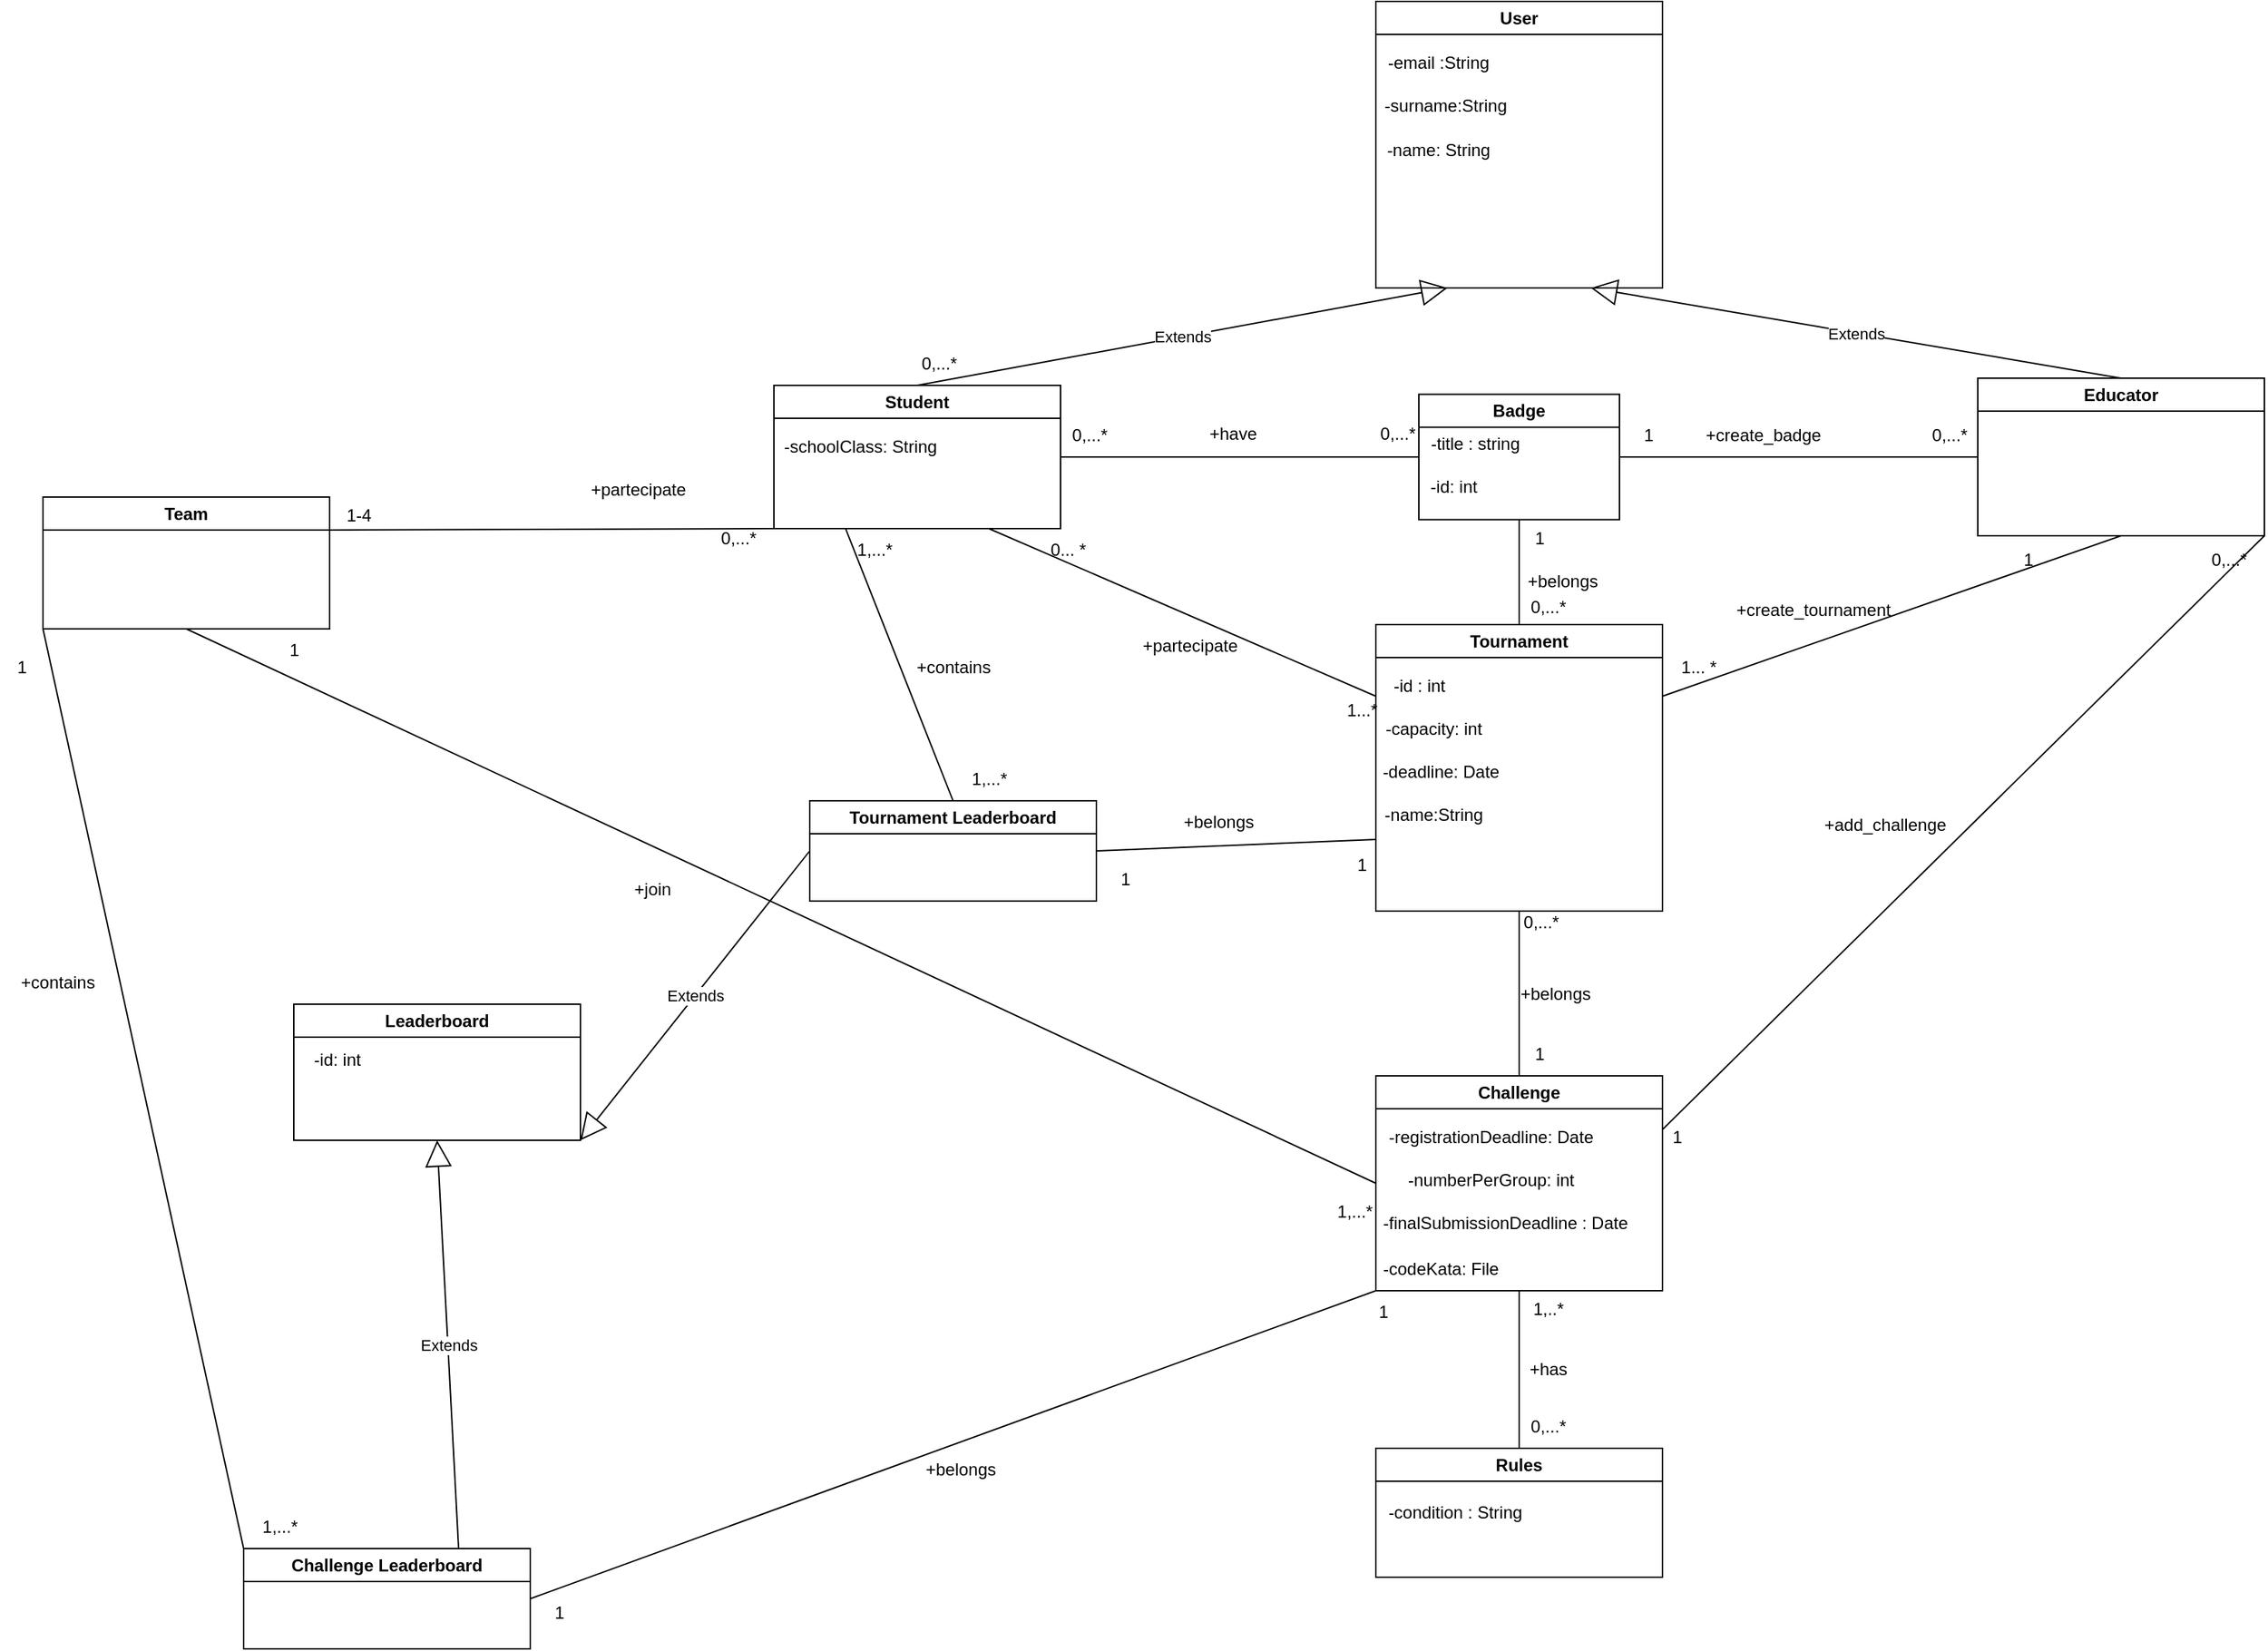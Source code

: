 <mxfile version="21.5.0" type="device">
  <diagram id="C5RBs43oDa-KdzZeNtuy" name="Page-1">
    <mxGraphModel dx="3702" dy="1260" grid="1" gridSize="10" guides="1" tooltips="1" connect="1" arrows="1" fold="1" page="1" pageScale="1" pageWidth="827" pageHeight="1169" math="0" shadow="0">
      <root>
        <mxCell id="WIyWlLk6GJQsqaUBKTNV-0" />
        <mxCell id="WIyWlLk6GJQsqaUBKTNV-1" parent="WIyWlLk6GJQsqaUBKTNV-0" />
        <mxCell id="E8Huc1iyoqKieG4LwPIf-0" value="User" style="swimlane;whiteSpace=wrap;html=1;" vertex="1" parent="WIyWlLk6GJQsqaUBKTNV-1">
          <mxGeometry x="300" y="50" width="200" height="200" as="geometry" />
        </mxCell>
        <mxCell id="E8Huc1iyoqKieG4LwPIf-2" value="-surname:String&amp;nbsp;" style="text;html=1;align=center;verticalAlign=middle;resizable=0;points=[];autosize=1;strokeColor=none;fillColor=none;" vertex="1" parent="E8Huc1iyoqKieG4LwPIf-0">
          <mxGeometry x="-5" y="58" width="110" height="30" as="geometry" />
        </mxCell>
        <mxCell id="E8Huc1iyoqKieG4LwPIf-4" value="-name: String&amp;nbsp;" style="text;html=1;align=center;verticalAlign=middle;resizable=0;points=[];autosize=1;strokeColor=none;fillColor=none;" vertex="1" parent="E8Huc1iyoqKieG4LwPIf-0">
          <mxGeometry x="-5" y="89" width="100" height="30" as="geometry" />
        </mxCell>
        <mxCell id="E8Huc1iyoqKieG4LwPIf-5" value="-email :String&amp;nbsp;" style="text;html=1;align=center;verticalAlign=middle;resizable=0;points=[];autosize=1;strokeColor=none;fillColor=none;" vertex="1" parent="E8Huc1iyoqKieG4LwPIf-0">
          <mxGeometry x="-5" y="28" width="100" height="30" as="geometry" />
        </mxCell>
        <mxCell id="E8Huc1iyoqKieG4LwPIf-7" value="Student" style="swimlane;whiteSpace=wrap;html=1;" vertex="1" parent="WIyWlLk6GJQsqaUBKTNV-1">
          <mxGeometry x="-120" y="318" width="200" height="100" as="geometry" />
        </mxCell>
        <mxCell id="E8Huc1iyoqKieG4LwPIf-10" value="-schoolClass: String" style="text;html=1;align=center;verticalAlign=middle;resizable=0;points=[];autosize=1;strokeColor=none;fillColor=none;" vertex="1" parent="E8Huc1iyoqKieG4LwPIf-7">
          <mxGeometry x="-5" y="28" width="130" height="30" as="geometry" />
        </mxCell>
        <mxCell id="E8Huc1iyoqKieG4LwPIf-8" value="Extends" style="endArrow=block;endSize=16;endFill=0;html=1;rounded=0;exitX=0.5;exitY=0;exitDx=0;exitDy=0;entryX=0.25;entryY=1;entryDx=0;entryDy=0;" edge="1" parent="WIyWlLk6GJQsqaUBKTNV-1" source="E8Huc1iyoqKieG4LwPIf-7" target="E8Huc1iyoqKieG4LwPIf-0">
          <mxGeometry width="160" relative="1" as="geometry">
            <mxPoint x="330" y="260" as="sourcePoint" />
            <mxPoint x="450" y="300" as="targetPoint" />
          </mxGeometry>
        </mxCell>
        <mxCell id="E8Huc1iyoqKieG4LwPIf-13" value="Educator" style="swimlane;whiteSpace=wrap;html=1;" vertex="1" parent="WIyWlLk6GJQsqaUBKTNV-1">
          <mxGeometry x="720" y="313" width="200" height="110" as="geometry" />
        </mxCell>
        <mxCell id="E8Huc1iyoqKieG4LwPIf-16" value="Extends" style="endArrow=block;endSize=16;endFill=0;html=1;rounded=0;exitX=0.5;exitY=0;exitDx=0;exitDy=0;entryX=0.75;entryY=1;entryDx=0;entryDy=0;" edge="1" parent="WIyWlLk6GJQsqaUBKTNV-1" source="E8Huc1iyoqKieG4LwPIf-13" target="E8Huc1iyoqKieG4LwPIf-0">
          <mxGeometry width="160" relative="1" as="geometry">
            <mxPoint x="330" y="260" as="sourcePoint" />
            <mxPoint x="420" y="250" as="targetPoint" />
          </mxGeometry>
        </mxCell>
        <mxCell id="E8Huc1iyoqKieG4LwPIf-17" value="Tournament" style="swimlane;whiteSpace=wrap;html=1;" vertex="1" parent="WIyWlLk6GJQsqaUBKTNV-1">
          <mxGeometry x="300" y="485" width="200" height="200" as="geometry" />
        </mxCell>
        <mxCell id="E8Huc1iyoqKieG4LwPIf-18" value="-id : int" style="text;html=1;align=center;verticalAlign=middle;resizable=0;points=[];autosize=1;strokeColor=none;fillColor=none;" vertex="1" parent="E8Huc1iyoqKieG4LwPIf-17">
          <mxGeometry y="28" width="60" height="30" as="geometry" />
        </mxCell>
        <mxCell id="E8Huc1iyoqKieG4LwPIf-19" value="-capacity: int" style="text;html=1;align=center;verticalAlign=middle;resizable=0;points=[];autosize=1;strokeColor=none;fillColor=none;" vertex="1" parent="E8Huc1iyoqKieG4LwPIf-17">
          <mxGeometry x="-5" y="58" width="90" height="30" as="geometry" />
        </mxCell>
        <mxCell id="E8Huc1iyoqKieG4LwPIf-20" value="-deadline: Date" style="text;html=1;align=center;verticalAlign=middle;resizable=0;points=[];autosize=1;strokeColor=none;fillColor=none;" vertex="1" parent="E8Huc1iyoqKieG4LwPIf-17">
          <mxGeometry x="-5" y="88" width="100" height="30" as="geometry" />
        </mxCell>
        <mxCell id="E8Huc1iyoqKieG4LwPIf-78" value="-name:String" style="text;html=1;align=center;verticalAlign=middle;resizable=0;points=[];autosize=1;strokeColor=none;fillColor=none;" vertex="1" parent="E8Huc1iyoqKieG4LwPIf-17">
          <mxGeometry x="-5" y="118" width="90" height="30" as="geometry" />
        </mxCell>
        <mxCell id="E8Huc1iyoqKieG4LwPIf-22" value="" style="endArrow=none;html=1;rounded=0;entryX=0.75;entryY=1;entryDx=0;entryDy=0;exitX=0;exitY=0.25;exitDx=0;exitDy=0;" edge="1" parent="WIyWlLk6GJQsqaUBKTNV-1" source="E8Huc1iyoqKieG4LwPIf-17" target="E8Huc1iyoqKieG4LwPIf-7">
          <mxGeometry width="50" height="50" relative="1" as="geometry">
            <mxPoint x="260" y="550" as="sourcePoint" />
            <mxPoint x="440" y="530" as="targetPoint" />
          </mxGeometry>
        </mxCell>
        <mxCell id="E8Huc1iyoqKieG4LwPIf-23" value="0... *" style="text;html=1;align=center;verticalAlign=middle;resizable=0;points=[];autosize=1;strokeColor=none;fillColor=none;" vertex="1" parent="WIyWlLk6GJQsqaUBKTNV-1">
          <mxGeometry x="60" y="418" width="50" height="30" as="geometry" />
        </mxCell>
        <mxCell id="E8Huc1iyoqKieG4LwPIf-24" value="1...*" style="text;html=1;align=center;verticalAlign=middle;resizable=0;points=[];autosize=1;strokeColor=none;fillColor=none;" vertex="1" parent="WIyWlLk6GJQsqaUBKTNV-1">
          <mxGeometry x="270" y="530" width="40" height="30" as="geometry" />
        </mxCell>
        <mxCell id="E8Huc1iyoqKieG4LwPIf-25" value="+partecipate" style="text;html=1;align=center;verticalAlign=middle;resizable=0;points=[];autosize=1;strokeColor=none;fillColor=none;" vertex="1" parent="WIyWlLk6GJQsqaUBKTNV-1">
          <mxGeometry x="125" y="485" width="90" height="30" as="geometry" />
        </mxCell>
        <mxCell id="E8Huc1iyoqKieG4LwPIf-26" value="" style="endArrow=none;html=1;rounded=0;entryX=0.5;entryY=1;entryDx=0;entryDy=0;exitX=1;exitY=0.25;exitDx=0;exitDy=0;" edge="1" parent="WIyWlLk6GJQsqaUBKTNV-1" source="E8Huc1iyoqKieG4LwPIf-17" target="E8Huc1iyoqKieG4LwPIf-13">
          <mxGeometry width="50" height="50" relative="1" as="geometry">
            <mxPoint x="580" y="520" as="sourcePoint" />
            <mxPoint x="630" y="470" as="targetPoint" />
          </mxGeometry>
        </mxCell>
        <mxCell id="E8Huc1iyoqKieG4LwPIf-27" value="1" style="text;html=1;align=center;verticalAlign=middle;resizable=0;points=[];autosize=1;strokeColor=none;fillColor=none;" vertex="1" parent="WIyWlLk6GJQsqaUBKTNV-1">
          <mxGeometry x="740" y="425" width="30" height="30" as="geometry" />
        </mxCell>
        <mxCell id="E8Huc1iyoqKieG4LwPIf-28" value="1... *" style="text;html=1;align=center;verticalAlign=middle;resizable=0;points=[];autosize=1;strokeColor=none;fillColor=none;" vertex="1" parent="WIyWlLk6GJQsqaUBKTNV-1">
          <mxGeometry x="500" y="500" width="50" height="30" as="geometry" />
        </mxCell>
        <mxCell id="E8Huc1iyoqKieG4LwPIf-29" value="+create_tournament" style="text;html=1;align=center;verticalAlign=middle;resizable=0;points=[];autosize=1;strokeColor=none;fillColor=none;" vertex="1" parent="WIyWlLk6GJQsqaUBKTNV-1">
          <mxGeometry x="540" y="460" width="130" height="30" as="geometry" />
        </mxCell>
        <mxCell id="E8Huc1iyoqKieG4LwPIf-32" value="Challenge" style="swimlane;whiteSpace=wrap;html=1;" vertex="1" parent="WIyWlLk6GJQsqaUBKTNV-1">
          <mxGeometry x="300" y="800" width="200" height="150" as="geometry" />
        </mxCell>
        <mxCell id="E8Huc1iyoqKieG4LwPIf-37" value="-registrationDeadline: Date" style="text;html=1;align=center;verticalAlign=middle;resizable=0;points=[];autosize=1;strokeColor=none;fillColor=none;" vertex="1" parent="E8Huc1iyoqKieG4LwPIf-32">
          <mxGeometry x="-5" y="28" width="170" height="30" as="geometry" />
        </mxCell>
        <mxCell id="E8Huc1iyoqKieG4LwPIf-38" value="-numberPerGroup: int" style="text;html=1;align=center;verticalAlign=middle;resizable=0;points=[];autosize=1;strokeColor=none;fillColor=none;" vertex="1" parent="E8Huc1iyoqKieG4LwPIf-32">
          <mxGeometry x="10" y="58" width="140" height="30" as="geometry" />
        </mxCell>
        <mxCell id="E8Huc1iyoqKieG4LwPIf-39" value="-finalSubmissionDeadline : Date" style="text;html=1;align=center;verticalAlign=middle;resizable=0;points=[];autosize=1;strokeColor=none;fillColor=none;" vertex="1" parent="E8Huc1iyoqKieG4LwPIf-32">
          <mxGeometry x="-5" y="88" width="190" height="30" as="geometry" />
        </mxCell>
        <mxCell id="E8Huc1iyoqKieG4LwPIf-40" value="-codeKata: File" style="text;html=1;align=center;verticalAlign=middle;resizable=0;points=[];autosize=1;strokeColor=none;fillColor=none;" vertex="1" parent="E8Huc1iyoqKieG4LwPIf-32">
          <mxGeometry x="-5" y="120" width="100" height="30" as="geometry" />
        </mxCell>
        <mxCell id="E8Huc1iyoqKieG4LwPIf-33" value="" style="endArrow=none;html=1;rounded=0;entryX=0.5;entryY=1;entryDx=0;entryDy=0;exitX=0.5;exitY=0;exitDx=0;exitDy=0;" edge="1" parent="WIyWlLk6GJQsqaUBKTNV-1" source="E8Huc1iyoqKieG4LwPIf-32" target="E8Huc1iyoqKieG4LwPIf-17">
          <mxGeometry width="50" height="50" relative="1" as="geometry">
            <mxPoint x="340" y="760" as="sourcePoint" />
            <mxPoint x="390" y="710" as="targetPoint" />
          </mxGeometry>
        </mxCell>
        <mxCell id="E8Huc1iyoqKieG4LwPIf-34" value="+belongs" style="text;html=1;align=center;verticalAlign=middle;resizable=0;points=[];autosize=1;strokeColor=none;fillColor=none;" vertex="1" parent="WIyWlLk6GJQsqaUBKTNV-1">
          <mxGeometry x="390" y="728" width="70" height="30" as="geometry" />
        </mxCell>
        <mxCell id="E8Huc1iyoqKieG4LwPIf-35" value="0,...*" style="text;html=1;align=center;verticalAlign=middle;resizable=0;points=[];autosize=1;strokeColor=none;fillColor=none;" vertex="1" parent="WIyWlLk6GJQsqaUBKTNV-1">
          <mxGeometry x="390" y="678" width="50" height="30" as="geometry" />
        </mxCell>
        <mxCell id="E8Huc1iyoqKieG4LwPIf-36" value="1" style="text;html=1;align=center;verticalAlign=middle;resizable=0;points=[];autosize=1;strokeColor=none;fillColor=none;" vertex="1" parent="WIyWlLk6GJQsqaUBKTNV-1">
          <mxGeometry x="399" y="770" width="30" height="30" as="geometry" />
        </mxCell>
        <mxCell id="E8Huc1iyoqKieG4LwPIf-41" value="Rules" style="swimlane;whiteSpace=wrap;html=1;" vertex="1" parent="WIyWlLk6GJQsqaUBKTNV-1">
          <mxGeometry x="300" y="1060" width="200" height="90" as="geometry" />
        </mxCell>
        <mxCell id="E8Huc1iyoqKieG4LwPIf-43" value="-condition : String" style="text;html=1;align=center;verticalAlign=middle;resizable=0;points=[];autosize=1;strokeColor=none;fillColor=none;" vertex="1" parent="E8Huc1iyoqKieG4LwPIf-41">
          <mxGeometry x="-5" y="30" width="120" height="30" as="geometry" />
        </mxCell>
        <mxCell id="E8Huc1iyoqKieG4LwPIf-42" value="" style="endArrow=none;html=1;rounded=0;entryX=0.5;entryY=1;entryDx=0;entryDy=0;exitX=0.5;exitY=0;exitDx=0;exitDy=0;" edge="1" parent="WIyWlLk6GJQsqaUBKTNV-1" source="E8Huc1iyoqKieG4LwPIf-41" target="E8Huc1iyoqKieG4LwPIf-32">
          <mxGeometry width="50" height="50" relative="1" as="geometry">
            <mxPoint x="330" y="1030" as="sourcePoint" />
            <mxPoint x="380" y="980" as="targetPoint" />
          </mxGeometry>
        </mxCell>
        <mxCell id="E8Huc1iyoqKieG4LwPIf-45" value="1,..*" style="text;html=1;align=center;verticalAlign=middle;resizable=0;points=[];autosize=1;strokeColor=none;fillColor=none;" vertex="1" parent="WIyWlLk6GJQsqaUBKTNV-1">
          <mxGeometry x="400" y="948" width="40" height="30" as="geometry" />
        </mxCell>
        <mxCell id="E8Huc1iyoqKieG4LwPIf-46" value="0,...*" style="text;html=1;align=center;verticalAlign=middle;resizable=0;points=[];autosize=1;strokeColor=none;fillColor=none;" vertex="1" parent="WIyWlLk6GJQsqaUBKTNV-1">
          <mxGeometry x="395" y="1030" width="50" height="30" as="geometry" />
        </mxCell>
        <mxCell id="E8Huc1iyoqKieG4LwPIf-47" value="+has" style="text;html=1;align=center;verticalAlign=middle;resizable=0;points=[];autosize=1;strokeColor=none;fillColor=none;" vertex="1" parent="WIyWlLk6GJQsqaUBKTNV-1">
          <mxGeometry x="395" y="990" width="50" height="30" as="geometry" />
        </mxCell>
        <mxCell id="E8Huc1iyoqKieG4LwPIf-49" value="Team" style="swimlane;whiteSpace=wrap;html=1;" vertex="1" parent="WIyWlLk6GJQsqaUBKTNV-1">
          <mxGeometry x="-630" y="396" width="200" height="92" as="geometry" />
        </mxCell>
        <mxCell id="E8Huc1iyoqKieG4LwPIf-50" value="" style="endArrow=none;html=1;rounded=0;entryX=0;entryY=1;entryDx=0;entryDy=0;exitX=1;exitY=0.25;exitDx=0;exitDy=0;" edge="1" parent="WIyWlLk6GJQsqaUBKTNV-1" source="E8Huc1iyoqKieG4LwPIf-49" target="E8Huc1iyoqKieG4LwPIf-7">
          <mxGeometry width="50" height="50" relative="1" as="geometry">
            <mxPoint x="60" y="440" as="sourcePoint" />
            <mxPoint x="110" y="390" as="targetPoint" />
          </mxGeometry>
        </mxCell>
        <mxCell id="E8Huc1iyoqKieG4LwPIf-51" value="0,...*" style="text;html=1;align=center;verticalAlign=middle;resizable=0;points=[];autosize=1;strokeColor=none;fillColor=none;" vertex="1" parent="WIyWlLk6GJQsqaUBKTNV-1">
          <mxGeometry x="-30" y="288" width="50" height="30" as="geometry" />
        </mxCell>
        <mxCell id="E8Huc1iyoqKieG4LwPIf-53" value="+join" style="text;html=1;align=center;verticalAlign=middle;resizable=0;points=[];autosize=1;strokeColor=none;fillColor=none;" vertex="1" parent="WIyWlLk6GJQsqaUBKTNV-1">
          <mxGeometry x="-230" y="655" width="50" height="30" as="geometry" />
        </mxCell>
        <mxCell id="E8Huc1iyoqKieG4LwPIf-55" value="1" style="text;html=1;align=center;verticalAlign=middle;resizable=0;points=[];autosize=1;strokeColor=none;fillColor=none;" vertex="1" parent="WIyWlLk6GJQsqaUBKTNV-1">
          <mxGeometry x="-470" y="488" width="30" height="30" as="geometry" />
        </mxCell>
        <mxCell id="E8Huc1iyoqKieG4LwPIf-56" value="1,...*" style="text;html=1;align=center;verticalAlign=middle;resizable=0;points=[];autosize=1;strokeColor=none;fillColor=none;" vertex="1" parent="WIyWlLk6GJQsqaUBKTNV-1">
          <mxGeometry x="260" y="880" width="50" height="30" as="geometry" />
        </mxCell>
        <mxCell id="E8Huc1iyoqKieG4LwPIf-57" value="+partecipate" style="text;html=1;align=center;verticalAlign=middle;resizable=0;points=[];autosize=1;strokeColor=none;fillColor=none;" vertex="1" parent="WIyWlLk6GJQsqaUBKTNV-1">
          <mxGeometry x="-260" y="376" width="90" height="30" as="geometry" />
        </mxCell>
        <mxCell id="E8Huc1iyoqKieG4LwPIf-58" value="" style="endArrow=none;html=1;rounded=0;exitX=1;exitY=0.25;exitDx=0;exitDy=0;entryX=1;entryY=1;entryDx=0;entryDy=0;" edge="1" parent="WIyWlLk6GJQsqaUBKTNV-1" source="E8Huc1iyoqKieG4LwPIf-32" target="E8Huc1iyoqKieG4LwPIf-13">
          <mxGeometry width="50" height="50" relative="1" as="geometry">
            <mxPoint x="660" y="800" as="sourcePoint" />
            <mxPoint x="710" y="750" as="targetPoint" />
          </mxGeometry>
        </mxCell>
        <mxCell id="E8Huc1iyoqKieG4LwPIf-59" value="1" style="text;html=1;align=center;verticalAlign=middle;resizable=0;points=[];autosize=1;strokeColor=none;fillColor=none;" vertex="1" parent="WIyWlLk6GJQsqaUBKTNV-1">
          <mxGeometry x="495" y="828" width="30" height="30" as="geometry" />
        </mxCell>
        <mxCell id="E8Huc1iyoqKieG4LwPIf-60" value="0,...*" style="text;html=1;align=center;verticalAlign=middle;resizable=0;points=[];autosize=1;strokeColor=none;fillColor=none;" vertex="1" parent="WIyWlLk6GJQsqaUBKTNV-1">
          <mxGeometry x="870" y="425" width="50" height="30" as="geometry" />
        </mxCell>
        <mxCell id="E8Huc1iyoqKieG4LwPIf-61" value="+add_challenge" style="text;html=1;align=center;verticalAlign=middle;resizable=0;points=[];autosize=1;strokeColor=none;fillColor=none;" vertex="1" parent="WIyWlLk6GJQsqaUBKTNV-1">
          <mxGeometry x="600" y="610" width="110" height="30" as="geometry" />
        </mxCell>
        <mxCell id="E8Huc1iyoqKieG4LwPIf-62" value="Badge" style="swimlane;whiteSpace=wrap;html=1;" vertex="1" parent="WIyWlLk6GJQsqaUBKTNV-1">
          <mxGeometry x="330" y="324.25" width="140" height="87.5" as="geometry" />
        </mxCell>
        <mxCell id="E8Huc1iyoqKieG4LwPIf-63" value="-title : string" style="text;html=1;align=center;verticalAlign=middle;resizable=0;points=[];autosize=1;strokeColor=none;fillColor=none;" vertex="1" parent="E8Huc1iyoqKieG4LwPIf-62">
          <mxGeometry x="-6" y="20" width="90" height="30" as="geometry" />
        </mxCell>
        <mxCell id="E8Huc1iyoqKieG4LwPIf-64" value="-id: int" style="text;html=1;align=center;verticalAlign=middle;resizable=0;points=[];autosize=1;strokeColor=none;fillColor=none;" vertex="1" parent="E8Huc1iyoqKieG4LwPIf-62">
          <mxGeometry x="-6" y="50" width="60" height="30" as="geometry" />
        </mxCell>
        <mxCell id="E8Huc1iyoqKieG4LwPIf-66" value="" style="endArrow=none;html=1;rounded=0;entryX=0;entryY=0.5;entryDx=0;entryDy=0;exitX=1;exitY=0.5;exitDx=0;exitDy=0;" edge="1" parent="WIyWlLk6GJQsqaUBKTNV-1" source="E8Huc1iyoqKieG4LwPIf-7" target="E8Huc1iyoqKieG4LwPIf-62">
          <mxGeometry width="50" height="50" relative="1" as="geometry">
            <mxPoint x="160" y="390" as="sourcePoint" />
            <mxPoint x="270" y="360" as="targetPoint" />
          </mxGeometry>
        </mxCell>
        <mxCell id="E8Huc1iyoqKieG4LwPIf-67" value="" style="endArrow=none;html=1;rounded=0;entryX=0;entryY=0.5;entryDx=0;entryDy=0;exitX=1;exitY=0.5;exitDx=0;exitDy=0;" edge="1" parent="WIyWlLk6GJQsqaUBKTNV-1" source="E8Huc1iyoqKieG4LwPIf-62" target="E8Huc1iyoqKieG4LwPIf-13">
          <mxGeometry width="50" height="50" relative="1" as="geometry">
            <mxPoint x="540" y="410" as="sourcePoint" />
            <mxPoint x="590" y="360" as="targetPoint" />
          </mxGeometry>
        </mxCell>
        <mxCell id="E8Huc1iyoqKieG4LwPIf-68" value="" style="endArrow=none;html=1;rounded=0;entryX=0.5;entryY=1;entryDx=0;entryDy=0;exitX=0.5;exitY=0;exitDx=0;exitDy=0;" edge="1" parent="WIyWlLk6GJQsqaUBKTNV-1" source="E8Huc1iyoqKieG4LwPIf-17" target="E8Huc1iyoqKieG4LwPIf-62">
          <mxGeometry width="50" height="50" relative="1" as="geometry">
            <mxPoint x="220" y="470" as="sourcePoint" />
            <mxPoint x="270" y="420" as="targetPoint" />
          </mxGeometry>
        </mxCell>
        <mxCell id="E8Huc1iyoqKieG4LwPIf-69" value="0,...*" style="text;html=1;align=center;verticalAlign=middle;resizable=0;points=[];autosize=1;strokeColor=none;fillColor=none;" vertex="1" parent="WIyWlLk6GJQsqaUBKTNV-1">
          <mxGeometry x="75" y="338" width="50" height="30" as="geometry" />
        </mxCell>
        <mxCell id="E8Huc1iyoqKieG4LwPIf-70" value="0,...*" style="text;html=1;align=center;verticalAlign=middle;resizable=0;points=[];autosize=1;strokeColor=none;fillColor=none;" vertex="1" parent="WIyWlLk6GJQsqaUBKTNV-1">
          <mxGeometry x="290" y="337" width="50" height="30" as="geometry" />
        </mxCell>
        <mxCell id="E8Huc1iyoqKieG4LwPIf-71" value="+have" style="text;html=1;align=center;verticalAlign=middle;resizable=0;points=[];autosize=1;strokeColor=none;fillColor=none;" vertex="1" parent="WIyWlLk6GJQsqaUBKTNV-1">
          <mxGeometry x="170" y="337" width="60" height="30" as="geometry" />
        </mxCell>
        <mxCell id="E8Huc1iyoqKieG4LwPIf-72" value="1" style="text;html=1;align=center;verticalAlign=middle;resizable=0;points=[];autosize=1;strokeColor=none;fillColor=none;" vertex="1" parent="WIyWlLk6GJQsqaUBKTNV-1">
          <mxGeometry x="475" y="338" width="30" height="30" as="geometry" />
        </mxCell>
        <mxCell id="E8Huc1iyoqKieG4LwPIf-73" value="0,...*" style="text;html=1;align=center;verticalAlign=middle;resizable=0;points=[];autosize=1;strokeColor=none;fillColor=none;" vertex="1" parent="WIyWlLk6GJQsqaUBKTNV-1">
          <mxGeometry x="675" y="338" width="50" height="30" as="geometry" />
        </mxCell>
        <mxCell id="E8Huc1iyoqKieG4LwPIf-74" value="+create_badge" style="text;html=1;align=center;verticalAlign=middle;resizable=0;points=[];autosize=1;strokeColor=none;fillColor=none;" vertex="1" parent="WIyWlLk6GJQsqaUBKTNV-1">
          <mxGeometry x="520" y="338" width="100" height="30" as="geometry" />
        </mxCell>
        <mxCell id="E8Huc1iyoqKieG4LwPIf-75" value="1" style="text;html=1;align=center;verticalAlign=middle;resizable=0;points=[];autosize=1;strokeColor=none;fillColor=none;" vertex="1" parent="WIyWlLk6GJQsqaUBKTNV-1">
          <mxGeometry x="399" y="410" width="30" height="30" as="geometry" />
        </mxCell>
        <mxCell id="E8Huc1iyoqKieG4LwPIf-76" value="0,...*" style="text;html=1;align=center;verticalAlign=middle;resizable=0;points=[];autosize=1;strokeColor=none;fillColor=none;" vertex="1" parent="WIyWlLk6GJQsqaUBKTNV-1">
          <mxGeometry x="395" y="458" width="50" height="30" as="geometry" />
        </mxCell>
        <mxCell id="E8Huc1iyoqKieG4LwPIf-77" value="+belongs" style="text;html=1;align=center;verticalAlign=middle;resizable=0;points=[];autosize=1;strokeColor=none;fillColor=none;" vertex="1" parent="WIyWlLk6GJQsqaUBKTNV-1">
          <mxGeometry x="395" y="440" width="70" height="30" as="geometry" />
        </mxCell>
        <mxCell id="E8Huc1iyoqKieG4LwPIf-79" value="Leaderboard" style="swimlane;whiteSpace=wrap;html=1;" vertex="1" parent="WIyWlLk6GJQsqaUBKTNV-1">
          <mxGeometry x="-455" y="750" width="200" height="95" as="geometry" />
        </mxCell>
        <mxCell id="E8Huc1iyoqKieG4LwPIf-81" value="-id: int" style="text;html=1;align=center;verticalAlign=middle;resizable=0;points=[];autosize=1;strokeColor=none;fillColor=none;" vertex="1" parent="E8Huc1iyoqKieG4LwPIf-79">
          <mxGeometry y="24" width="60" height="30" as="geometry" />
        </mxCell>
        <mxCell id="E8Huc1iyoqKieG4LwPIf-85" value="0,...*" style="text;html=1;align=center;verticalAlign=middle;resizable=0;points=[];autosize=1;strokeColor=none;fillColor=none;" vertex="1" parent="WIyWlLk6GJQsqaUBKTNV-1">
          <mxGeometry x="-170" y="410" width="50" height="30" as="geometry" />
        </mxCell>
        <mxCell id="E8Huc1iyoqKieG4LwPIf-86" value="Challenge Leaderboard" style="swimlane;whiteSpace=wrap;html=1;" vertex="1" parent="WIyWlLk6GJQsqaUBKTNV-1">
          <mxGeometry x="-490" y="1130" width="200" height="70" as="geometry" />
        </mxCell>
        <mxCell id="E8Huc1iyoqKieG4LwPIf-87" value="Tournament Leaderboard" style="swimlane;whiteSpace=wrap;html=1;" vertex="1" parent="WIyWlLk6GJQsqaUBKTNV-1">
          <mxGeometry x="-95" y="608" width="200" height="70" as="geometry" />
        </mxCell>
        <mxCell id="E8Huc1iyoqKieG4LwPIf-88" value="Extends" style="endArrow=block;endSize=16;endFill=0;html=1;rounded=0;entryX=0.5;entryY=1;entryDx=0;entryDy=0;exitX=0.75;exitY=0;exitDx=0;exitDy=0;" edge="1" parent="WIyWlLk6GJQsqaUBKTNV-1" source="E8Huc1iyoqKieG4LwPIf-86" target="E8Huc1iyoqKieG4LwPIf-79">
          <mxGeometry width="160" relative="1" as="geometry">
            <mxPoint x="-230" y="1090" as="sourcePoint" />
            <mxPoint x="-140" y="800" as="targetPoint" />
          </mxGeometry>
        </mxCell>
        <mxCell id="E8Huc1iyoqKieG4LwPIf-89" value="Extends" style="endArrow=block;endSize=16;endFill=0;html=1;rounded=0;entryX=1;entryY=1;entryDx=0;entryDy=0;exitX=0;exitY=0.5;exitDx=0;exitDy=0;" edge="1" parent="WIyWlLk6GJQsqaUBKTNV-1" source="E8Huc1iyoqKieG4LwPIf-87" target="E8Huc1iyoqKieG4LwPIf-79">
          <mxGeometry width="160" relative="1" as="geometry">
            <mxPoint x="-590" y="982" as="sourcePoint" />
            <mxPoint x="-600" y="573" as="targetPoint" />
          </mxGeometry>
        </mxCell>
        <mxCell id="E8Huc1iyoqKieG4LwPIf-91" value="" style="endArrow=none;html=1;rounded=0;entryX=0;entryY=1;entryDx=0;entryDy=0;exitX=0;exitY=0;exitDx=0;exitDy=0;" edge="1" parent="WIyWlLk6GJQsqaUBKTNV-1" source="E8Huc1iyoqKieG4LwPIf-86" target="E8Huc1iyoqKieG4LwPIf-49">
          <mxGeometry width="50" height="50" relative="1" as="geometry">
            <mxPoint x="-450" y="910" as="sourcePoint" />
            <mxPoint x="-400" y="860" as="targetPoint" />
          </mxGeometry>
        </mxCell>
        <mxCell id="E8Huc1iyoqKieG4LwPIf-92" value="1" style="text;html=1;align=center;verticalAlign=middle;resizable=0;points=[];autosize=1;strokeColor=none;fillColor=none;" vertex="1" parent="WIyWlLk6GJQsqaUBKTNV-1">
          <mxGeometry x="-660" y="500" width="30" height="30" as="geometry" />
        </mxCell>
        <mxCell id="E8Huc1iyoqKieG4LwPIf-93" value="1,...*" style="text;html=1;align=center;verticalAlign=middle;resizable=0;points=[];autosize=1;strokeColor=none;fillColor=none;" vertex="1" parent="WIyWlLk6GJQsqaUBKTNV-1">
          <mxGeometry x="-490" y="1100" width="50" height="30" as="geometry" />
        </mxCell>
        <mxCell id="E8Huc1iyoqKieG4LwPIf-94" value="" style="endArrow=none;html=1;rounded=0;entryX=0;entryY=1;entryDx=0;entryDy=0;exitX=1;exitY=0.5;exitDx=0;exitDy=0;" edge="1" parent="WIyWlLk6GJQsqaUBKTNV-1" source="E8Huc1iyoqKieG4LwPIf-86" target="E8Huc1iyoqKieG4LwPIf-32">
          <mxGeometry width="50" height="50" relative="1" as="geometry">
            <mxPoint x="30" y="1130" as="sourcePoint" />
            <mxPoint x="250" y="940" as="targetPoint" />
          </mxGeometry>
        </mxCell>
        <mxCell id="E8Huc1iyoqKieG4LwPIf-95" value="1" style="text;html=1;align=center;verticalAlign=middle;resizable=0;points=[];autosize=1;strokeColor=none;fillColor=none;" vertex="1" parent="WIyWlLk6GJQsqaUBKTNV-1">
          <mxGeometry x="-285" y="1160" width="30" height="30" as="geometry" />
        </mxCell>
        <mxCell id="E8Huc1iyoqKieG4LwPIf-96" value="1" style="text;html=1;align=center;verticalAlign=middle;resizable=0;points=[];autosize=1;strokeColor=none;fillColor=none;" vertex="1" parent="WIyWlLk6GJQsqaUBKTNV-1">
          <mxGeometry x="290" y="950" width="30" height="30" as="geometry" />
        </mxCell>
        <mxCell id="E8Huc1iyoqKieG4LwPIf-97" value="+belongs" style="text;html=1;align=center;verticalAlign=middle;resizable=0;points=[];autosize=1;strokeColor=none;fillColor=none;" vertex="1" parent="WIyWlLk6GJQsqaUBKTNV-1">
          <mxGeometry x="-25" y="1060" width="70" height="30" as="geometry" />
        </mxCell>
        <mxCell id="E8Huc1iyoqKieG4LwPIf-98" value="+contains" style="text;html=1;align=center;verticalAlign=middle;resizable=0;points=[];autosize=1;strokeColor=none;fillColor=none;" vertex="1" parent="WIyWlLk6GJQsqaUBKTNV-1">
          <mxGeometry x="-660" y="720" width="80" height="30" as="geometry" />
        </mxCell>
        <mxCell id="E8Huc1iyoqKieG4LwPIf-99" value="" style="endArrow=none;html=1;rounded=0;entryX=0.25;entryY=1;entryDx=0;entryDy=0;exitX=0.5;exitY=0;exitDx=0;exitDy=0;" edge="1" parent="WIyWlLk6GJQsqaUBKTNV-1" source="E8Huc1iyoqKieG4LwPIf-87" target="E8Huc1iyoqKieG4LwPIf-7">
          <mxGeometry width="50" height="50" relative="1" as="geometry">
            <mxPoint x="-40" y="810" as="sourcePoint" />
            <mxPoint x="-60" y="510" as="targetPoint" />
          </mxGeometry>
        </mxCell>
        <mxCell id="E8Huc1iyoqKieG4LwPIf-100" value="" style="endArrow=none;html=1;rounded=0;entryX=0;entryY=0.75;entryDx=0;entryDy=0;exitX=1;exitY=0.5;exitDx=0;exitDy=0;" edge="1" parent="WIyWlLk6GJQsqaUBKTNV-1" source="E8Huc1iyoqKieG4LwPIf-87" target="E8Huc1iyoqKieG4LwPIf-17">
          <mxGeometry width="50" height="50" relative="1" as="geometry">
            <mxPoint x="160" y="680" as="sourcePoint" />
            <mxPoint x="210" y="630" as="targetPoint" />
          </mxGeometry>
        </mxCell>
        <mxCell id="E8Huc1iyoqKieG4LwPIf-101" value="1,...*" style="text;html=1;align=center;verticalAlign=middle;resizable=0;points=[];autosize=1;strokeColor=none;fillColor=none;" vertex="1" parent="WIyWlLk6GJQsqaUBKTNV-1">
          <mxGeometry x="-75" y="418" width="50" height="30" as="geometry" />
        </mxCell>
        <mxCell id="E8Huc1iyoqKieG4LwPIf-102" value="1,...*" style="text;html=1;align=center;verticalAlign=middle;resizable=0;points=[];autosize=1;strokeColor=none;fillColor=none;" vertex="1" parent="WIyWlLk6GJQsqaUBKTNV-1">
          <mxGeometry x="5" y="578" width="50" height="30" as="geometry" />
        </mxCell>
        <mxCell id="E8Huc1iyoqKieG4LwPIf-103" value="+contains" style="text;html=1;align=center;verticalAlign=middle;resizable=0;points=[];autosize=1;strokeColor=none;fillColor=none;" vertex="1" parent="WIyWlLk6GJQsqaUBKTNV-1">
          <mxGeometry x="-35" y="500" width="80" height="30" as="geometry" />
        </mxCell>
        <mxCell id="E8Huc1iyoqKieG4LwPIf-104" value="1" style="text;html=1;align=center;verticalAlign=middle;resizable=0;points=[];autosize=1;strokeColor=none;fillColor=none;" vertex="1" parent="WIyWlLk6GJQsqaUBKTNV-1">
          <mxGeometry x="110" y="648" width="30" height="30" as="geometry" />
        </mxCell>
        <mxCell id="E8Huc1iyoqKieG4LwPIf-105" value="1" style="text;html=1;align=center;verticalAlign=middle;resizable=0;points=[];autosize=1;strokeColor=none;fillColor=none;" vertex="1" parent="WIyWlLk6GJQsqaUBKTNV-1">
          <mxGeometry x="275" y="638" width="30" height="30" as="geometry" />
        </mxCell>
        <mxCell id="E8Huc1iyoqKieG4LwPIf-106" value="+belongs" style="text;html=1;align=center;verticalAlign=middle;resizable=0;points=[];autosize=1;strokeColor=none;fillColor=none;" vertex="1" parent="WIyWlLk6GJQsqaUBKTNV-1">
          <mxGeometry x="155" y="608" width="70" height="30" as="geometry" />
        </mxCell>
        <mxCell id="E8Huc1iyoqKieG4LwPIf-52" value="1-4" style="text;html=1;align=center;verticalAlign=middle;resizable=0;points=[];autosize=1;strokeColor=none;fillColor=none;" vertex="1" parent="WIyWlLk6GJQsqaUBKTNV-1">
          <mxGeometry x="-430" y="394" width="40" height="30" as="geometry" />
        </mxCell>
        <mxCell id="E8Huc1iyoqKieG4LwPIf-108" value="" style="endArrow=none;html=1;rounded=0;exitX=0;exitY=0.5;exitDx=0;exitDy=0;entryX=0.5;entryY=1;entryDx=0;entryDy=0;" edge="1" parent="WIyWlLk6GJQsqaUBKTNV-1" source="E8Huc1iyoqKieG4LwPIf-32" target="E8Huc1iyoqKieG4LwPIf-49">
          <mxGeometry width="50" height="50" relative="1" as="geometry">
            <mxPoint x="210" y="880" as="sourcePoint" />
            <mxPoint x="-650" y="470" as="targetPoint" />
          </mxGeometry>
        </mxCell>
      </root>
    </mxGraphModel>
  </diagram>
</mxfile>
